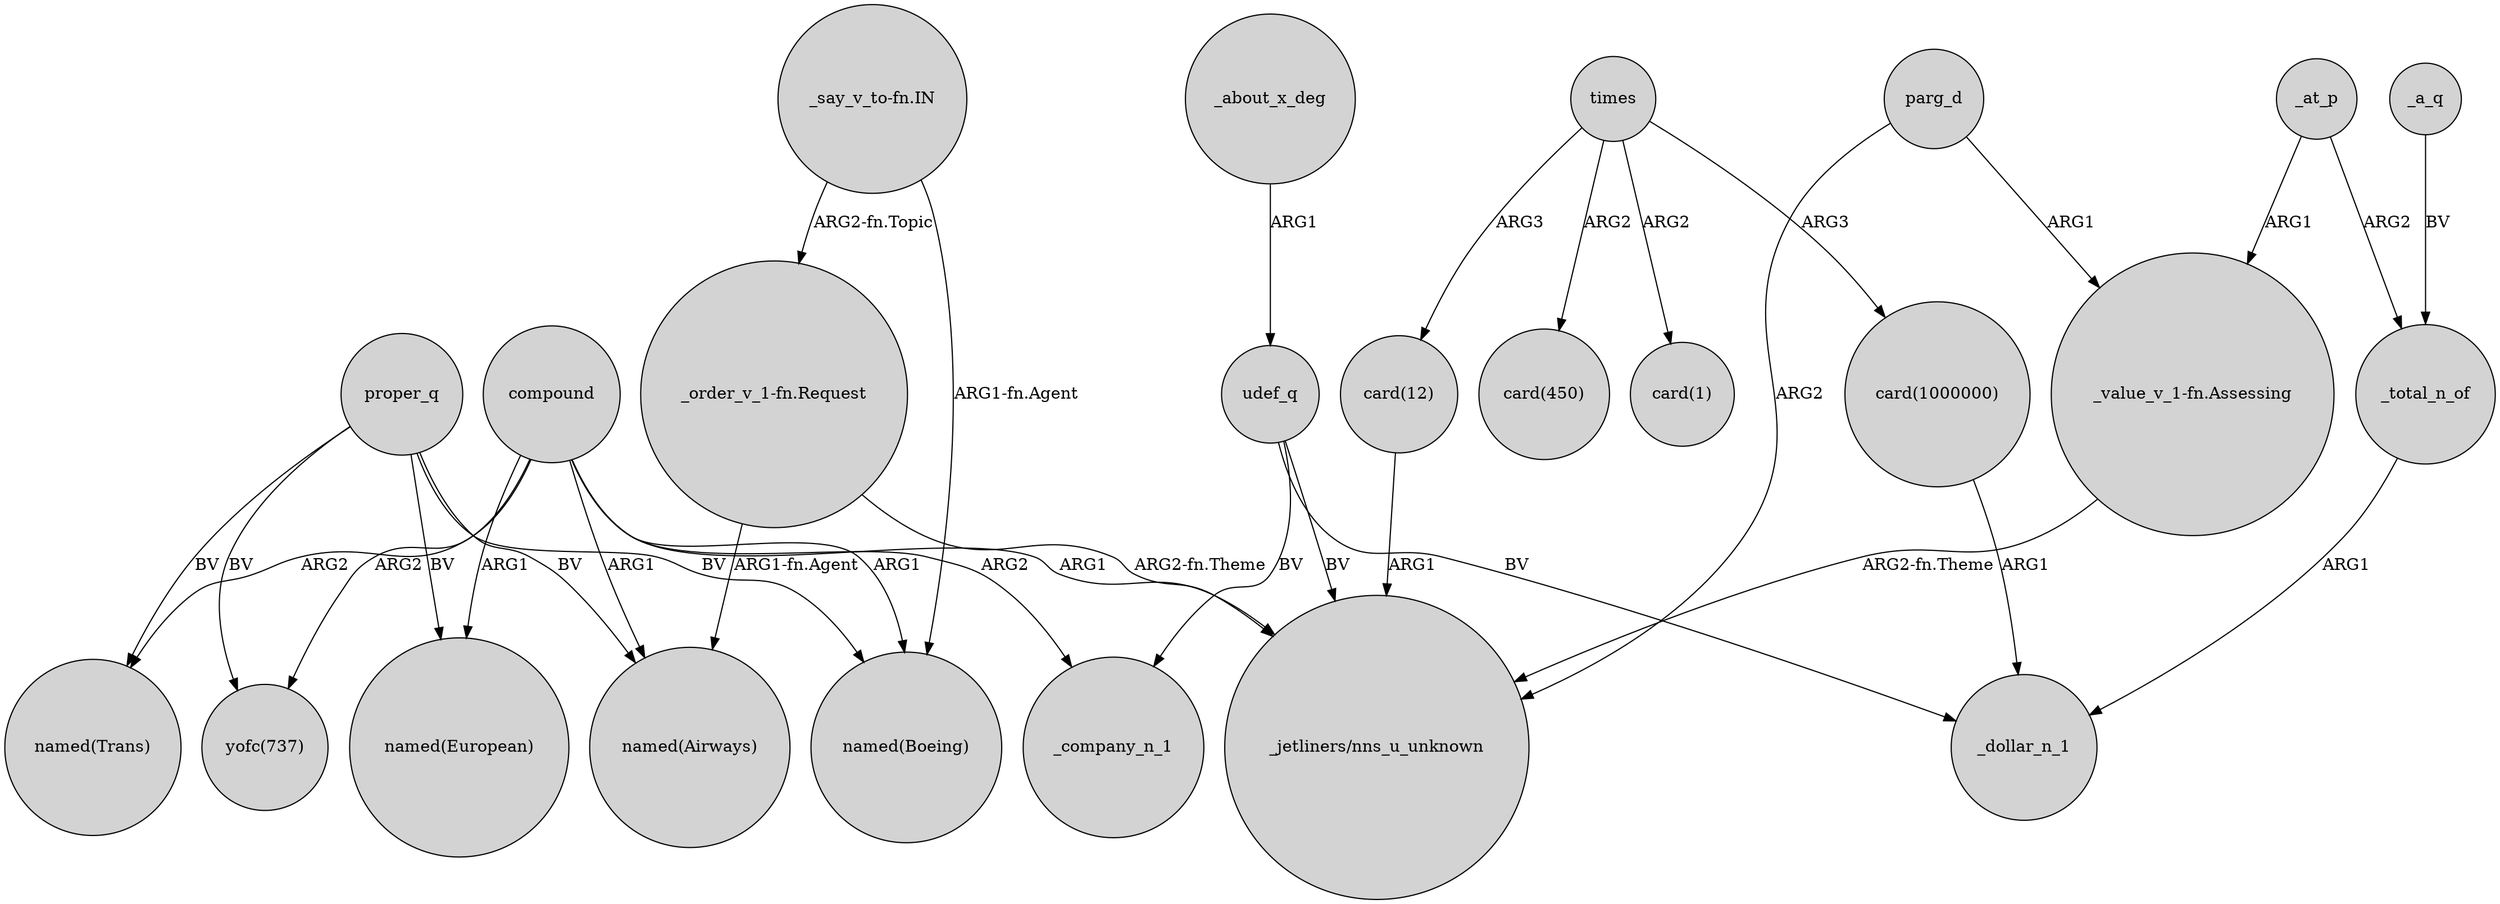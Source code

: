 digraph {
	node [shape=circle style=filled]
	"card(1000000)" -> _dollar_n_1 [label=ARG1]
	compound -> "named(Trans)" [label=ARG2]
	times -> "card(450)" [label=ARG2]
	proper_q -> "named(Airways)" [label=BV]
	compound -> _company_n_1 [label=ARG2]
	"_order_v_1-fn.Request" -> "named(Airways)" [label="ARG1-fn.Agent"]
	"_say_v_to-fn.IN" -> "named(Boeing)" [label="ARG1-fn.Agent"]
	proper_q -> "named(Boeing)" [label=BV]
	proper_q -> "named(Trans)" [label=BV]
	_about_x_deg -> udef_q [label=ARG1]
	_at_p -> "_value_v_1-fn.Assessing" [label=ARG1]
	_total_n_of -> _dollar_n_1 [label=ARG1]
	compound -> "yofc(737)" [label=ARG2]
	_at_p -> _total_n_of [label=ARG2]
	"_order_v_1-fn.Request" -> "_jetliners/nns_u_unknown" [label="ARG2-fn.Theme"]
	times -> "card(1)" [label=ARG2]
	times -> "card(1000000)" [label=ARG3]
	"_value_v_1-fn.Assessing" -> "_jetliners/nns_u_unknown" [label="ARG2-fn.Theme"]
	parg_d -> "_jetliners/nns_u_unknown" [label=ARG2]
	compound -> "named(European)" [label=ARG1]
	compound -> "_jetliners/nns_u_unknown" [label=ARG1]
	"_say_v_to-fn.IN" -> "_order_v_1-fn.Request" [label="ARG2-fn.Topic"]
	_a_q -> _total_n_of [label=BV]
	udef_q -> "_jetliners/nns_u_unknown" [label=BV]
	parg_d -> "_value_v_1-fn.Assessing" [label=ARG1]
	"card(12)" -> "_jetliners/nns_u_unknown" [label=ARG1]
	compound -> "named(Boeing)" [label=ARG1]
	times -> "card(12)" [label=ARG3]
	udef_q -> _company_n_1 [label=BV]
	proper_q -> "named(European)" [label=BV]
	proper_q -> "yofc(737)" [label=BV]
	udef_q -> _dollar_n_1 [label=BV]
	compound -> "named(Airways)" [label=ARG1]
}
